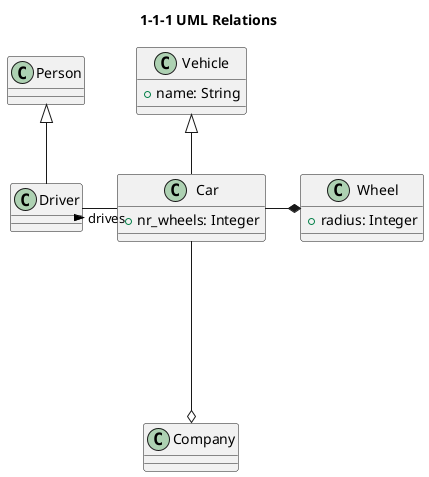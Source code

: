 @startuml
' Settings
' ============================

' use +,#,- instead of icons
'skinparam classAttributeIconSize 0

' horizontal distance in px
' skinparam nodesep 60 

' vertical distance in px
' skinparam ranksep 50

' use only straight lines (ortho/polyline)
skinparam linetype ortho

' title
title 1-1-1 UML Relations



' Abstract Classes
' ============================
class Vehicle {
    +name: String
}

class Person {
}

' Concrete Classes
' ============================
class Driver {
}

class Car {
    +nr_wheels: Integer
}

class Wheel {
    +radius: Integer
}


' Relations
' ================================
' Inheritance
Vehicle <|-down- Car
Person <|-down- Driver

' Composition
Wheel *-left--- Car

' Aggregation
Company o-up--- Car 

' Association
Driver - Car : drives >

@enduml
